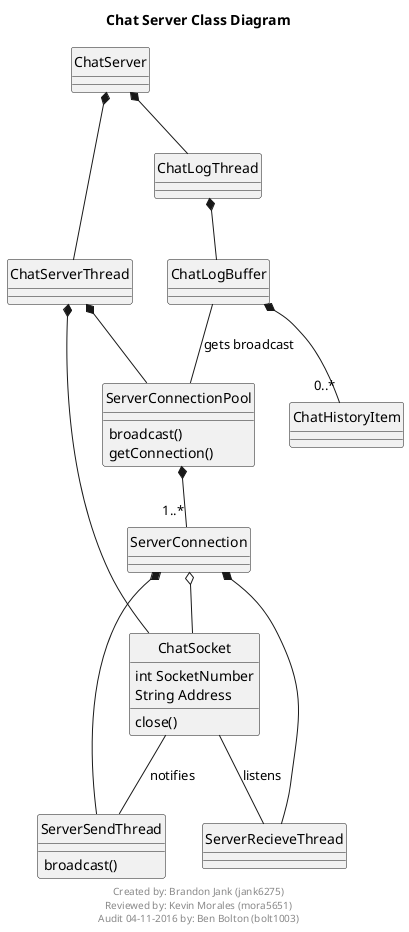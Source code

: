 @startuml
scale max 700 width
title Chat Server Class Diagram


footer
Created by: Brandon Jank (jank6275) 
Reviewed by: Kevin Morales (mora5651)
Audit 04-11-2016 by: Ben Bolton (bolt1003)
endfooter

hide circle

ChatServer *-- ChatServerThread
ChatServer *-- ChatLogThread

ChatServerThread *-- ServerConnectionPool
ChatServerThread *-- ChatSocket

ChatLogThread *-- ChatLogBuffer
ChatLogBuffer *--"0..*" ChatHistoryItem
ChatLogBuffer -- ServerConnectionPool : gets broadcast

ServerConnectionPool *--"1..*" ServerConnection
ServerConnection *-- ServerSendThread
ServerConnection *-- ServerRecieveThread
ServerConnection o-- ChatSocket

ChatSocket -- ServerSendThread : notifies
ChatSocket -- ServerRecieveThread : listens

class ChatSocket {
    int SocketNumber
    String Address
    close()
}

class ServerConnectionPool {
    broadcast()
    getConnection()
}

class ServerSendThread {
    broadcast()
}

@enduml
